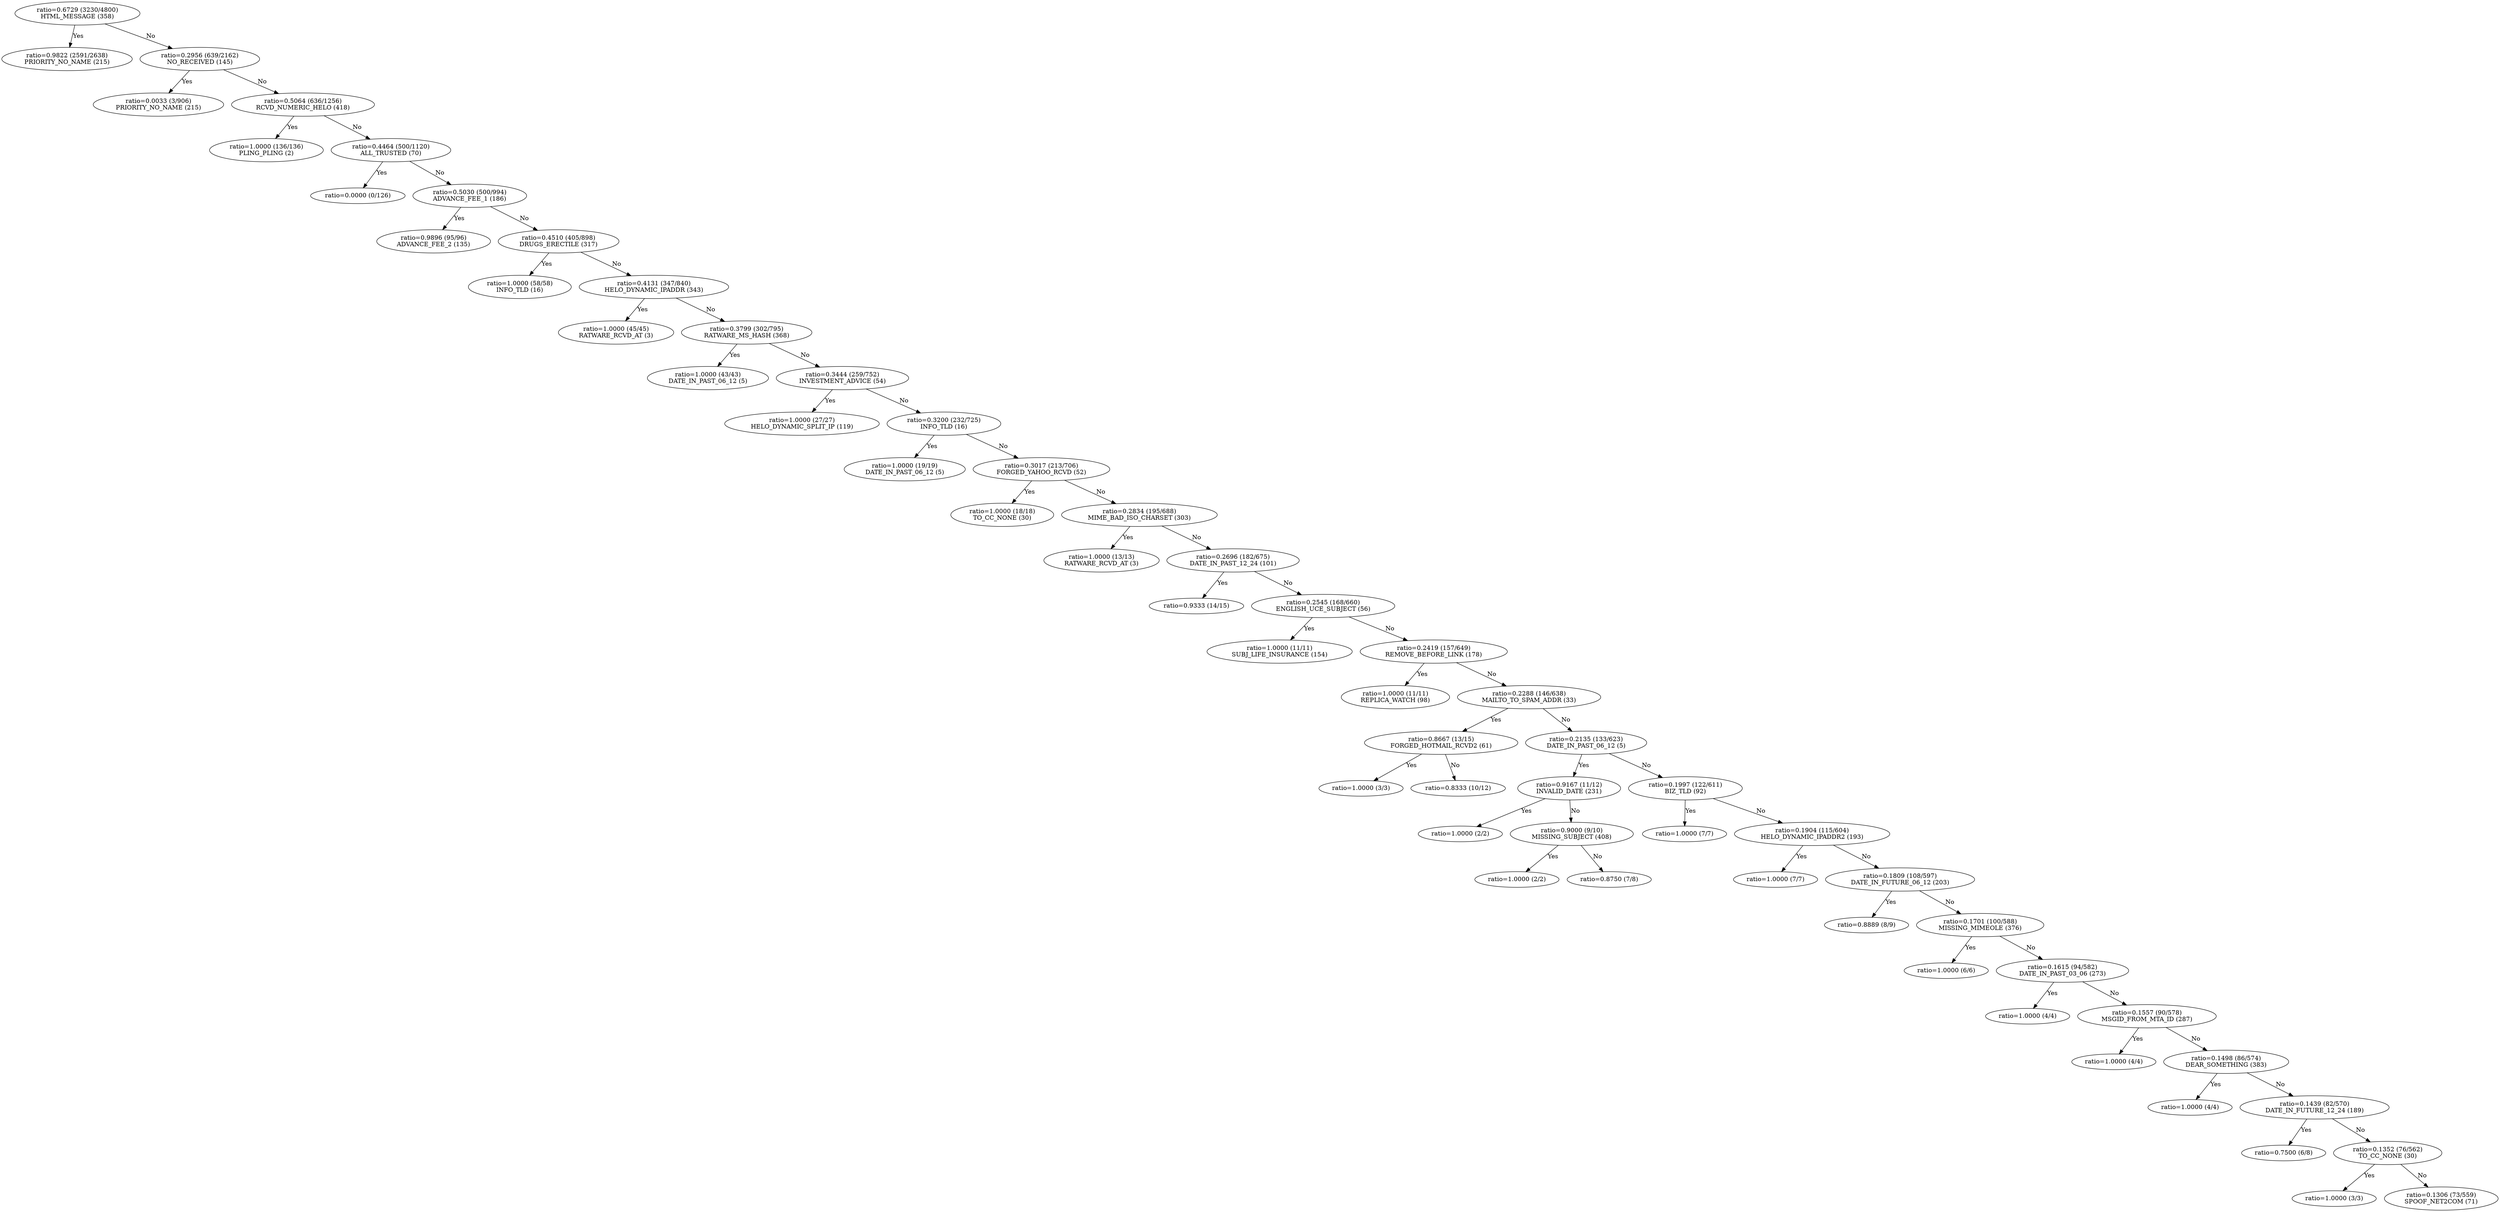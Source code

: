digraph decisiontree {
n398 [label="ratio=0.6729 (3230/4800)\nHTML_MESSAGE (358)"];

n399 [label="ratio=0.9822 (2591/2638)\nPRIORITY_NO_NAME (215)"];

n398 -> n399 [label=Yes];

n398 -> n504 [label=No];

n504 [label="ratio=0.2956 (639/2162)\nNO_RECEIVED (145)"];

n505 [label="ratio=0.0033 (3/906)\nPRIORITY_NO_NAME (215)"];

n504 -> n505 [label=Yes];

n504 -> n506 [label=No];

n506 [label="ratio=0.5064 (636/1256)\nRCVD_NUMERIC_HELO (418)"];

n507 [label="ratio=1.0000 (136/136)\nPLING_PLING (2)"];

n506 -> n507 [label=Yes];

n506 -> n508 [label=No];

n508 [label="ratio=0.4464 (500/1120)\nALL_TRUSTED (70)"];

n509 [label="ratio=0.0000 (0/126)\n"];

n508 -> n509 [label=Yes];

n508 -> n510 [label=No];

n510 [label="ratio=0.5030 (500/994)\nADVANCE_FEE_1 (186)"];

n511 [label="ratio=0.9896 (95/96)\nADVANCE_FEE_2 (135)"];

n510 -> n511 [label=Yes];

n510 -> n512 [label=No];

n512 [label="ratio=0.4510 (405/898)\nDRUGS_ERECTILE (317)"];

n513 [label="ratio=1.0000 (58/58)\nINFO_TLD (16)"];

n512 -> n513 [label=Yes];

n512 -> n514 [label=No];

n514 [label="ratio=0.4131 (347/840)\nHELO_DYNAMIC_IPADDR (343)"];

n515 [label="ratio=1.0000 (45/45)\nRATWARE_RCVD_AT (3)"];

n514 -> n515 [label=Yes];

n514 -> n516 [label=No];

n516 [label="ratio=0.3799 (302/795)\nRATWARE_MS_HASH (368)"];

n517 [label="ratio=1.0000 (43/43)\nDATE_IN_PAST_06_12 (5)"];

n516 -> n517 [label=Yes];

n516 -> n518 [label=No];

n518 [label="ratio=0.3444 (259/752)\nINVESTMENT_ADVICE (54)"];

n519 [label="ratio=1.0000 (27/27)\nHELO_DYNAMIC_SPLIT_IP (119)"];

n518 -> n519 [label=Yes];

n518 -> n520 [label=No];

n520 [label="ratio=0.3200 (232/725)\nINFO_TLD (16)"];

n521 [label="ratio=1.0000 (19/19)\nDATE_IN_PAST_06_12 (5)"];

n520 -> n521 [label=Yes];

n520 -> n522 [label=No];

n522 [label="ratio=0.3017 (213/706)\nFORGED_YAHOO_RCVD (52)"];

n523 [label="ratio=1.0000 (18/18)\nTO_CC_NONE (30)"];

n522 -> n523 [label=Yes];

n522 -> n524 [label=No];

n524 [label="ratio=0.2834 (195/688)\nMIME_BAD_ISO_CHARSET (303)"];

n525 [label="ratio=1.0000 (13/13)\nRATWARE_RCVD_AT (3)"];

n524 -> n525 [label=Yes];

n524 -> n526 [label=No];

n526 [label="ratio=0.2696 (182/675)\nDATE_IN_PAST_12_24 (101)"];

n527 [label="ratio=0.9333 (14/15)\n"];

n526 -> n527 [label=Yes];

n526 -> n528 [label=No];

n528 [label="ratio=0.2545 (168/660)\nENGLISH_UCE_SUBJECT (56)"];

n529 [label="ratio=1.0000 (11/11)\nSUBJ_LIFE_INSURANCE (154)"];

n528 -> n529 [label=Yes];

n528 -> n530 [label=No];

n530 [label="ratio=0.2419 (157/649)\nREMOVE_BEFORE_LINK (178)"];

n531 [label="ratio=1.0000 (11/11)\nREPLICA_WATCH (98)"];

n530 -> n531 [label=Yes];

n530 -> n532 [label=No];

n532 [label="ratio=0.2288 (146/638)\nMAILTO_TO_SPAM_ADDR (33)"];

n533 [label="ratio=0.8667 (13/15)\nFORGED_HOTMAIL_RCVD2 (61)"];

n532 -> n533 [label=Yes];

n534 [label="ratio=1.0000 (3/3)\n"];

n533 -> n534 [label=Yes];

n533 -> n535 [label=No];

n535 [label="ratio=0.8333 (10/12)\n"];

n532 -> n536 [label=No];

n536 [label="ratio=0.2135 (133/623)\nDATE_IN_PAST_06_12 (5)"];

n537 [label="ratio=0.9167 (11/12)\nINVALID_DATE (231)"];

n536 -> n537 [label=Yes];

n538 [label="ratio=1.0000 (2/2)\n"];

n537 -> n538 [label=Yes];

n537 -> n539 [label=No];

n539 [label="ratio=0.9000 (9/10)\nMISSING_SUBJECT (408)"];

n540 [label="ratio=1.0000 (2/2)\n"];

n539 -> n540 [label=Yes];

n539 -> n541 [label=No];

n541 [label="ratio=0.8750 (7/8)\n"];

n536 -> n542 [label=No];

n542 [label="ratio=0.1997 (122/611)\nBIZ_TLD (92)"];

n543 [label="ratio=1.0000 (7/7)\n"];

n542 -> n543 [label=Yes];

n542 -> n544 [label=No];

n544 [label="ratio=0.1904 (115/604)\nHELO_DYNAMIC_IPADDR2 (193)"];

n545 [label="ratio=1.0000 (7/7)\n"];

n544 -> n545 [label=Yes];

n544 -> n546 [label=No];

n546 [label="ratio=0.1809 (108/597)\nDATE_IN_FUTURE_06_12 (203)"];

n547 [label="ratio=0.8889 (8/9)\n"];

n546 -> n547 [label=Yes];

n546 -> n548 [label=No];

n548 [label="ratio=0.1701 (100/588)\nMISSING_MIMEOLE (376)"];

n549 [label="ratio=1.0000 (6/6)\n"];

n548 -> n549 [label=Yes];

n548 -> n550 [label=No];

n550 [label="ratio=0.1615 (94/582)\nDATE_IN_PAST_03_06 (273)"];

n551 [label="ratio=1.0000 (4/4)\n"];

n550 -> n551 [label=Yes];

n550 -> n552 [label=No];

n552 [label="ratio=0.1557 (90/578)\nMSGID_FROM_MTA_ID (287)"];

n553 [label="ratio=1.0000 (4/4)\n"];

n552 -> n553 [label=Yes];

n552 -> n554 [label=No];

n554 [label="ratio=0.1498 (86/574)\nDEAR_SOMETHING (383)"];

n555 [label="ratio=1.0000 (4/4)\n"];

n554 -> n555 [label=Yes];

n554 -> n556 [label=No];

n556 [label="ratio=0.1439 (82/570)\nDATE_IN_FUTURE_12_24 (189)"];

n557 [label="ratio=0.7500 (6/8)\n"];

n556 -> n557 [label=Yes];

n556 -> n558 [label=No];

n558 [label="ratio=0.1352 (76/562)\nTO_CC_NONE (30)"];

n559 [label="ratio=1.0000 (3/3)\n"];

n558 -> n559 [label=Yes];

n558 -> n560 [label=No];

n560 [label="ratio=0.1306 (73/559)\nSPOOF_NET2COM (71)"];

}
